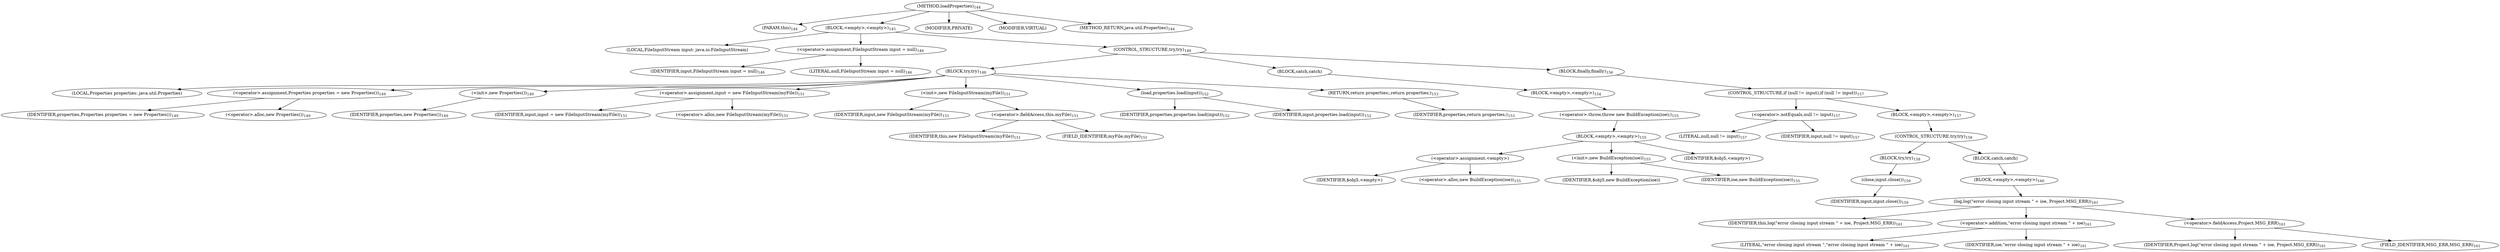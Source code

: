 digraph "loadProperties" {  
"198" [label = <(METHOD,loadProperties)<SUB>144</SUB>> ]
"16" [label = <(PARAM,this)<SUB>144</SUB>> ]
"199" [label = <(BLOCK,&lt;empty&gt;,&lt;empty&gt;)<SUB>145</SUB>> ]
"14" [label = <(LOCAL,FileInputStream input: java.io.FileInputStream)> ]
"200" [label = <(&lt;operator&gt;.assignment,FileInputStream input = null)<SUB>146</SUB>> ]
"201" [label = <(IDENTIFIER,input,FileInputStream input = null)<SUB>146</SUB>> ]
"202" [label = <(LITERAL,null,FileInputStream input = null)<SUB>146</SUB>> ]
"203" [label = <(CONTROL_STRUCTURE,try,try)<SUB>148</SUB>> ]
"204" [label = <(BLOCK,try,try)<SUB>148</SUB>> ]
"12" [label = <(LOCAL,Properties properties: java.util.Properties)> ]
"205" [label = <(&lt;operator&gt;.assignment,Properties properties = new Properties())<SUB>149</SUB>> ]
"206" [label = <(IDENTIFIER,properties,Properties properties = new Properties())<SUB>149</SUB>> ]
"207" [label = <(&lt;operator&gt;.alloc,new Properties())<SUB>149</SUB>> ]
"208" [label = <(&lt;init&gt;,new Properties())<SUB>149</SUB>> ]
"11" [label = <(IDENTIFIER,properties,new Properties())<SUB>149</SUB>> ]
"209" [label = <(&lt;operator&gt;.assignment,input = new FileInputStream(myFile))<SUB>151</SUB>> ]
"210" [label = <(IDENTIFIER,input,input = new FileInputStream(myFile))<SUB>151</SUB>> ]
"211" [label = <(&lt;operator&gt;.alloc,new FileInputStream(myFile))<SUB>151</SUB>> ]
"212" [label = <(&lt;init&gt;,new FileInputStream(myFile))<SUB>151</SUB>> ]
"13" [label = <(IDENTIFIER,input,new FileInputStream(myFile))<SUB>151</SUB>> ]
"213" [label = <(&lt;operator&gt;.fieldAccess,this.myFile)<SUB>151</SUB>> ]
"214" [label = <(IDENTIFIER,this,new FileInputStream(myFile))<SUB>151</SUB>> ]
"215" [label = <(FIELD_IDENTIFIER,myFile,myFile)<SUB>151</SUB>> ]
"216" [label = <(load,properties.load(input))<SUB>152</SUB>> ]
"217" [label = <(IDENTIFIER,properties,properties.load(input))<SUB>152</SUB>> ]
"218" [label = <(IDENTIFIER,input,properties.load(input))<SUB>152</SUB>> ]
"219" [label = <(RETURN,return properties;,return properties;)<SUB>153</SUB>> ]
"220" [label = <(IDENTIFIER,properties,return properties;)<SUB>153</SUB>> ]
"221" [label = <(BLOCK,catch,catch)> ]
"222" [label = <(BLOCK,&lt;empty&gt;,&lt;empty&gt;)<SUB>154</SUB>> ]
"223" [label = <(&lt;operator&gt;.throw,throw new BuildException(ioe);)<SUB>155</SUB>> ]
"224" [label = <(BLOCK,&lt;empty&gt;,&lt;empty&gt;)<SUB>155</SUB>> ]
"225" [label = <(&lt;operator&gt;.assignment,&lt;empty&gt;)> ]
"226" [label = <(IDENTIFIER,$obj5,&lt;empty&gt;)> ]
"227" [label = <(&lt;operator&gt;.alloc,new BuildException(ioe))<SUB>155</SUB>> ]
"228" [label = <(&lt;init&gt;,new BuildException(ioe))<SUB>155</SUB>> ]
"229" [label = <(IDENTIFIER,$obj5,new BuildException(ioe))> ]
"230" [label = <(IDENTIFIER,ioe,new BuildException(ioe))<SUB>155</SUB>> ]
"231" [label = <(IDENTIFIER,$obj5,&lt;empty&gt;)> ]
"232" [label = <(BLOCK,finally,finally)<SUB>156</SUB>> ]
"233" [label = <(CONTROL_STRUCTURE,if (null != input),if (null != input))<SUB>157</SUB>> ]
"234" [label = <(&lt;operator&gt;.notEquals,null != input)<SUB>157</SUB>> ]
"235" [label = <(LITERAL,null,null != input)<SUB>157</SUB>> ]
"236" [label = <(IDENTIFIER,input,null != input)<SUB>157</SUB>> ]
"237" [label = <(BLOCK,&lt;empty&gt;,&lt;empty&gt;)<SUB>157</SUB>> ]
"238" [label = <(CONTROL_STRUCTURE,try,try)<SUB>158</SUB>> ]
"239" [label = <(BLOCK,try,try)<SUB>158</SUB>> ]
"240" [label = <(close,input.close())<SUB>159</SUB>> ]
"241" [label = <(IDENTIFIER,input,input.close())<SUB>159</SUB>> ]
"242" [label = <(BLOCK,catch,catch)> ]
"243" [label = <(BLOCK,&lt;empty&gt;,&lt;empty&gt;)<SUB>160</SUB>> ]
"244" [label = <(log,log(&quot;error closing input stream &quot; + ioe, Project.MSG_ERR))<SUB>161</SUB>> ]
"15" [label = <(IDENTIFIER,this,log(&quot;error closing input stream &quot; + ioe, Project.MSG_ERR))<SUB>161</SUB>> ]
"245" [label = <(&lt;operator&gt;.addition,&quot;error closing input stream &quot; + ioe)<SUB>161</SUB>> ]
"246" [label = <(LITERAL,&quot;error closing input stream &quot;,&quot;error closing input stream &quot; + ioe)<SUB>161</SUB>> ]
"247" [label = <(IDENTIFIER,ioe,&quot;error closing input stream &quot; + ioe)<SUB>161</SUB>> ]
"248" [label = <(&lt;operator&gt;.fieldAccess,Project.MSG_ERR)<SUB>161</SUB>> ]
"249" [label = <(IDENTIFIER,Project,log(&quot;error closing input stream &quot; + ioe, Project.MSG_ERR))<SUB>161</SUB>> ]
"250" [label = <(FIELD_IDENTIFIER,MSG_ERR,MSG_ERR)<SUB>161</SUB>> ]
"251" [label = <(MODIFIER,PRIVATE)> ]
"252" [label = <(MODIFIER,VIRTUAL)> ]
"253" [label = <(METHOD_RETURN,java.util.Properties)<SUB>144</SUB>> ]
  "198" -> "16" 
  "198" -> "199" 
  "198" -> "251" 
  "198" -> "252" 
  "198" -> "253" 
  "199" -> "14" 
  "199" -> "200" 
  "199" -> "203" 
  "200" -> "201" 
  "200" -> "202" 
  "203" -> "204" 
  "203" -> "221" 
  "203" -> "232" 
  "204" -> "12" 
  "204" -> "205" 
  "204" -> "208" 
  "204" -> "209" 
  "204" -> "212" 
  "204" -> "216" 
  "204" -> "219" 
  "205" -> "206" 
  "205" -> "207" 
  "208" -> "11" 
  "209" -> "210" 
  "209" -> "211" 
  "212" -> "13" 
  "212" -> "213" 
  "213" -> "214" 
  "213" -> "215" 
  "216" -> "217" 
  "216" -> "218" 
  "219" -> "220" 
  "221" -> "222" 
  "222" -> "223" 
  "223" -> "224" 
  "224" -> "225" 
  "224" -> "228" 
  "224" -> "231" 
  "225" -> "226" 
  "225" -> "227" 
  "228" -> "229" 
  "228" -> "230" 
  "232" -> "233" 
  "233" -> "234" 
  "233" -> "237" 
  "234" -> "235" 
  "234" -> "236" 
  "237" -> "238" 
  "238" -> "239" 
  "238" -> "242" 
  "239" -> "240" 
  "240" -> "241" 
  "242" -> "243" 
  "243" -> "244" 
  "244" -> "15" 
  "244" -> "245" 
  "244" -> "248" 
  "245" -> "246" 
  "245" -> "247" 
  "248" -> "249" 
  "248" -> "250" 
}
